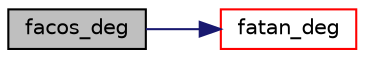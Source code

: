 digraph "facos_deg"
{
  edge [fontname="Helvetica",fontsize="10",labelfontname="Helvetica",labelfontsize="10"];
  node [fontname="Helvetica",fontsize="10",shape=record];
  rankdir="LR";
  Node0 [label="facos_deg",height=0.2,width=0.4,color="black", fillcolor="grey75", style="filled", fontcolor="black"];
  Node0 -> Node1 [color="midnightblue",fontsize="10",style="solid",fontname="Helvetica"];
  Node1 [label="fatan_deg",height=0.2,width=0.4,color="red", fillcolor="white", style="filled",URL="$approximations_8c.html#a09d50b3d2c3d4d24e447a9b960eb5267"];
}
